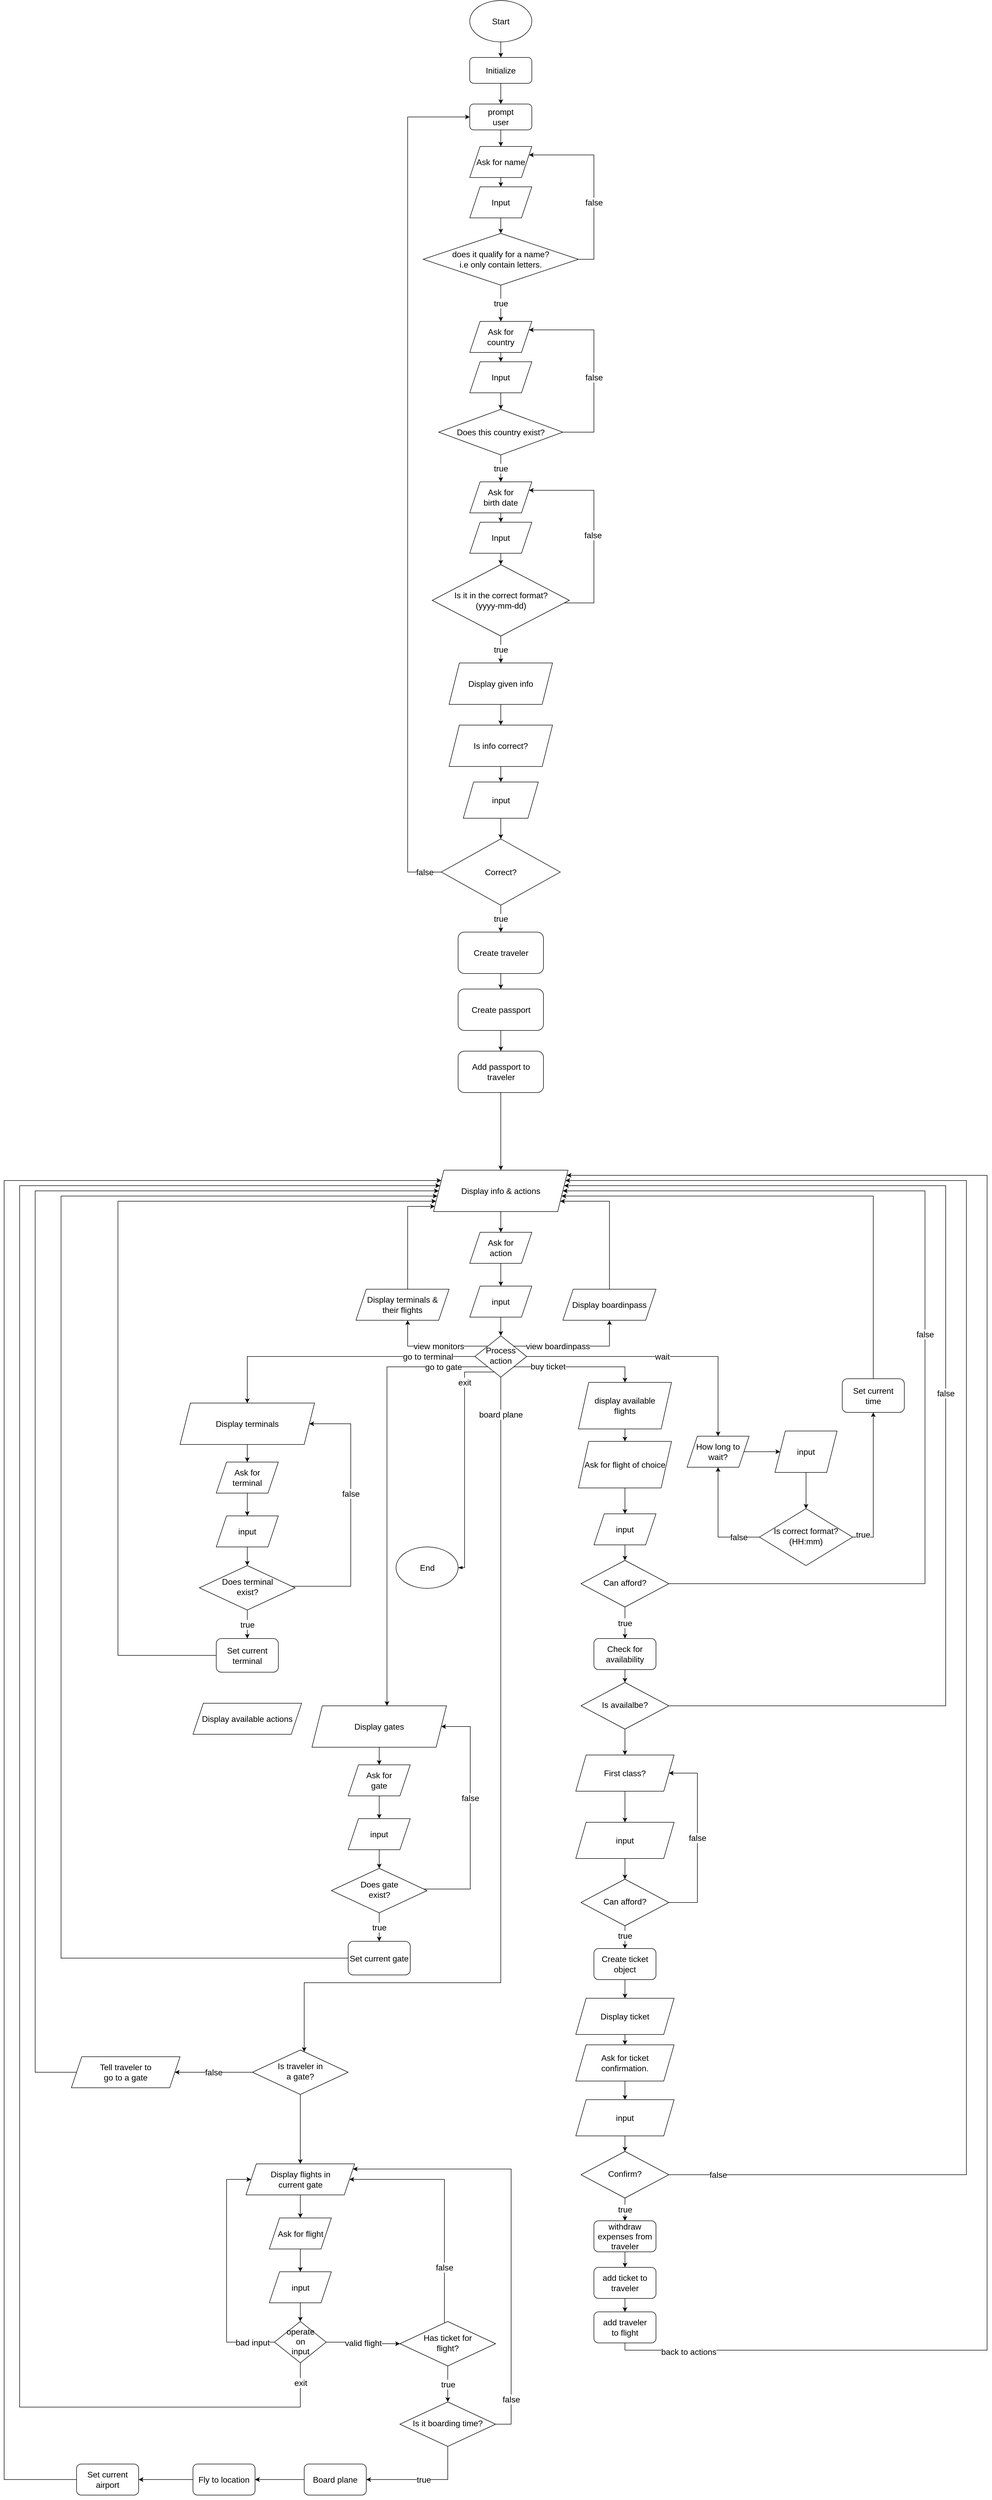 <mxfile version="15.7.4" type="github">
  <diagram id="C5RBs43oDa-KdzZeNtuy" name="Page-1">
    <mxGraphModel dx="3544" dy="3794" grid="1" gridSize="10" guides="1" tooltips="1" connect="1" arrows="1" fold="1" page="1" pageScale="1" pageWidth="827" pageHeight="1169" math="0" shadow="0">
      <root>
        <mxCell id="WIyWlLk6GJQsqaUBKTNV-0" />
        <mxCell id="WIyWlLk6GJQsqaUBKTNV-1" parent="WIyWlLk6GJQsqaUBKTNV-0" />
        <mxCell id="w9qzQ3jvZIOm9cnqxgEa-3" style="edgeStyle=orthogonalEdgeStyle;rounded=0;orthogonalLoop=1;jettySize=auto;html=1;fontSize=16;" parent="WIyWlLk6GJQsqaUBKTNV-1" source="WIyWlLk6GJQsqaUBKTNV-6" target="74fVWN5UfbGMYc25_52T-164" edge="1">
          <mxGeometry relative="1" as="geometry">
            <mxPoint x="-50" y="930" as="targetPoint" />
          </mxGeometry>
        </mxCell>
        <mxCell id="74fVWN5UfbGMYc25_52T-89" value="go to terminal" style="edgeLabel;html=1;align=center;verticalAlign=middle;resizable=0;points=[];fontSize=16;" parent="w9qzQ3jvZIOm9cnqxgEa-3" vertex="1" connectable="0">
          <mxGeometry x="-0.175" relative="1" as="geometry">
            <mxPoint x="127" as="offset" />
          </mxGeometry>
        </mxCell>
        <mxCell id="w9qzQ3jvZIOm9cnqxgEa-8" style="edgeStyle=orthogonalEdgeStyle;rounded=0;orthogonalLoop=1;jettySize=auto;html=1;exitX=1;exitY=1;exitDx=0;exitDy=0;fontSize=16;" parent="WIyWlLk6GJQsqaUBKTNV-1" source="WIyWlLk6GJQsqaUBKTNV-6" target="74fVWN5UfbGMYc25_52T-156" edge="1">
          <mxGeometry relative="1" as="geometry">
            <mxPoint x="620" y="980" as="targetPoint" />
          </mxGeometry>
        </mxCell>
        <mxCell id="74fVWN5UfbGMYc25_52T-116" value="&lt;div style=&quot;font-size: 16px;&quot;&gt;buy ticket&lt;/div&gt;" style="edgeLabel;html=1;align=center;verticalAlign=middle;resizable=0;points=[];fontSize=16;" parent="w9qzQ3jvZIOm9cnqxgEa-8" vertex="1" connectable="0">
          <mxGeometry x="-0.369" y="1" relative="1" as="geometry">
            <mxPoint x="-12" as="offset" />
          </mxGeometry>
        </mxCell>
        <mxCell id="74fVWN5UfbGMYc25_52T-178" value="view monitors" style="edgeStyle=orthogonalEdgeStyle;rounded=0;orthogonalLoop=1;jettySize=auto;html=1;fontSize=16;" parent="WIyWlLk6GJQsqaUBKTNV-1" source="WIyWlLk6GJQsqaUBKTNV-6" target="74fVWN5UfbGMYc25_52T-177" edge="1">
          <mxGeometry x="-0.073" relative="1" as="geometry">
            <Array as="points">
              <mxPoint x="200" y="910" />
            </Array>
            <mxPoint as="offset" />
          </mxGeometry>
        </mxCell>
        <mxCell id="p_1daK5cfYvLZlIFTqny-16" value="view boardinpass" style="edgeStyle=orthogonalEdgeStyle;rounded=0;orthogonalLoop=1;jettySize=auto;html=1;exitX=1;exitY=0;exitDx=0;exitDy=0;fontSize=16;" parent="WIyWlLk6GJQsqaUBKTNV-1" source="WIyWlLk6GJQsqaUBKTNV-6" target="p_1daK5cfYvLZlIFTqny-13" edge="1">
          <mxGeometry x="-0.277" relative="1" as="geometry">
            <mxPoint as="offset" />
          </mxGeometry>
        </mxCell>
        <mxCell id="p_1daK5cfYvLZlIFTqny-21" value="board plane" style="edgeStyle=orthogonalEdgeStyle;rounded=0;orthogonalLoop=1;jettySize=auto;html=1;fontSize=16;" parent="WIyWlLk6GJQsqaUBKTNV-1" source="WIyWlLk6GJQsqaUBKTNV-6" target="p_1daK5cfYvLZlIFTqny-23" edge="1">
          <mxGeometry x="-0.915" relative="1" as="geometry">
            <mxPoint x="4.547e-13" y="2220" as="targetPoint" />
            <Array as="points">
              <mxPoint x="380" y="2140" />
              <mxPoint y="2140" />
            </Array>
            <mxPoint as="offset" />
          </mxGeometry>
        </mxCell>
        <mxCell id="mKmZwNHc9_lIJII-hjff-2" value="wait" style="edgeStyle=orthogonalEdgeStyle;rounded=0;orthogonalLoop=1;jettySize=auto;html=1;fontSize=16;" edge="1" parent="WIyWlLk6GJQsqaUBKTNV-1" source="WIyWlLk6GJQsqaUBKTNV-6" target="mKmZwNHc9_lIJII-hjff-1">
          <mxGeometry relative="1" as="geometry" />
        </mxCell>
        <mxCell id="WIyWlLk6GJQsqaUBKTNV-6" value="&lt;div style=&quot;font-size: 16px;&quot;&gt;Process&lt;/div&gt;&lt;div style=&quot;font-size: 16px;&quot;&gt;action&lt;br style=&quot;font-size: 16px;&quot;&gt;&lt;/div&gt;" style="rhombus;whiteSpace=wrap;html=1;shadow=0;fontFamily=Helvetica;fontSize=16;align=center;strokeWidth=1;spacing=6;spacingTop=-4;" parent="WIyWlLk6GJQsqaUBKTNV-1" vertex="1">
          <mxGeometry x="330" y="890" width="100" height="80" as="geometry" />
        </mxCell>
        <mxCell id="w9qzQ3jvZIOm9cnqxgEa-14" value="exit" style="edgeStyle=orthogonalEdgeStyle;rounded=0;orthogonalLoop=1;jettySize=auto;html=1;endArrow=blockThin;endFill=1;fontSize=16;" parent="WIyWlLk6GJQsqaUBKTNV-1" source="WIyWlLk6GJQsqaUBKTNV-6" target="w9qzQ3jvZIOm9cnqxgEa-0" edge="1">
          <mxGeometry x="-0.654" relative="1" as="geometry">
            <mxPoint x="740" y="894" as="sourcePoint" />
            <mxPoint x="670" y="1324" as="targetPoint" />
            <mxPoint as="offset" />
            <Array as="points">
              <mxPoint x="310" y="960" />
              <mxPoint x="310" y="1338" />
            </Array>
          </mxGeometry>
        </mxCell>
        <mxCell id="w9qzQ3jvZIOm9cnqxgEa-0" value="End" style="ellipse;whiteSpace=wrap;html=1;fontSize=16;" parent="WIyWlLk6GJQsqaUBKTNV-1" vertex="1">
          <mxGeometry x="177.5" y="1298" width="120" height="80" as="geometry" />
        </mxCell>
        <mxCell id="74fVWN5UfbGMYc25_52T-83" style="edgeStyle=orthogonalEdgeStyle;rounded=0;orthogonalLoop=1;jettySize=auto;html=1;fontSize=16;" parent="WIyWlLk6GJQsqaUBKTNV-1" source="74fVWN5UfbGMYc25_52T-1" target="74fVWN5UfbGMYc25_52T-82" edge="1">
          <mxGeometry relative="1" as="geometry" />
        </mxCell>
        <mxCell id="74fVWN5UfbGMYc25_52T-1" value="&lt;font style=&quot;font-size: 16px&quot;&gt;Initialize&lt;/font&gt;" style="rounded=1;whiteSpace=wrap;html=1;fontSize=16;" parent="WIyWlLk6GJQsqaUBKTNV-1" vertex="1">
          <mxGeometry x="320" y="-1580" width="120" height="50" as="geometry" />
        </mxCell>
        <mxCell id="74fVWN5UfbGMYc25_52T-19" style="edgeStyle=orthogonalEdgeStyle;rounded=0;orthogonalLoop=1;jettySize=auto;html=1;exitX=0.5;exitY=1;exitDx=0;exitDy=0;entryX=0.5;entryY=0;entryDx=0;entryDy=0;fontSize=16;" parent="WIyWlLk6GJQsqaUBKTNV-1" source="74fVWN5UfbGMYc25_52T-4" target="74fVWN5UfbGMYc25_52T-7" edge="1">
          <mxGeometry relative="1" as="geometry" />
        </mxCell>
        <mxCell id="74fVWN5UfbGMYc25_52T-4" value="&lt;font style=&quot;font-size: 16px&quot;&gt;Ask for name&lt;/font&gt;" style="shape=parallelogram;perimeter=parallelogramPerimeter;whiteSpace=wrap;html=1;fixedSize=1;fontSize=16;" parent="WIyWlLk6GJQsqaUBKTNV-1" vertex="1">
          <mxGeometry x="320" y="-1408" width="120" height="60" as="geometry" />
        </mxCell>
        <mxCell id="74fVWN5UfbGMYc25_52T-10" style="edgeStyle=orthogonalEdgeStyle;rounded=0;orthogonalLoop=1;jettySize=auto;html=1;fontSize=16;" parent="WIyWlLk6GJQsqaUBKTNV-1" source="74fVWN5UfbGMYc25_52T-7" edge="1">
          <mxGeometry relative="1" as="geometry">
            <mxPoint x="380" y="-1240" as="targetPoint" />
          </mxGeometry>
        </mxCell>
        <mxCell id="74fVWN5UfbGMYc25_52T-7" value="Input" style="shape=parallelogram;perimeter=parallelogramPerimeter;whiteSpace=wrap;html=1;fixedSize=1;fontSize=16;" parent="WIyWlLk6GJQsqaUBKTNV-1" vertex="1">
          <mxGeometry x="320" y="-1330" width="120" height="60" as="geometry" />
        </mxCell>
        <mxCell id="74fVWN5UfbGMYc25_52T-22" style="edgeStyle=orthogonalEdgeStyle;rounded=0;orthogonalLoop=1;jettySize=auto;html=1;fontSize=16;entryX=1;entryY=0.25;entryDx=0;entryDy=0;exitX=1;exitY=0.5;exitDx=0;exitDy=0;" parent="WIyWlLk6GJQsqaUBKTNV-1" source="74fVWN5UfbGMYc25_52T-20" target="74fVWN5UfbGMYc25_52T-4" edge="1">
          <mxGeometry relative="1" as="geometry">
            <mxPoint x="680" y="-1400" as="targetPoint" />
            <Array as="points">
              <mxPoint x="560" y="-1190" />
              <mxPoint x="560" y="-1392" />
            </Array>
          </mxGeometry>
        </mxCell>
        <mxCell id="74fVWN5UfbGMYc25_52T-25" value="false" style="edgeLabel;html=1;align=center;verticalAlign=middle;resizable=0;points=[];fontSize=16;" parent="74fVWN5UfbGMYc25_52T-22" vertex="1" connectable="0">
          <mxGeometry x="-0.502" y="2" relative="1" as="geometry">
            <mxPoint x="2" y="-51" as="offset" />
          </mxGeometry>
        </mxCell>
        <mxCell id="74fVWN5UfbGMYc25_52T-24" value="true" style="edgeStyle=orthogonalEdgeStyle;rounded=0;orthogonalLoop=1;jettySize=auto;html=1;exitX=0.5;exitY=1;exitDx=0;exitDy=0;fontSize=16;entryX=0.5;entryY=0;entryDx=0;entryDy=0;" parent="WIyWlLk6GJQsqaUBKTNV-1" source="74fVWN5UfbGMYc25_52T-20" target="74fVWN5UfbGMYc25_52T-27" edge="1">
          <mxGeometry relative="1" as="geometry">
            <mxPoint x="380" y="-1000" as="targetPoint" />
            <Array as="points" />
          </mxGeometry>
        </mxCell>
        <mxCell id="74fVWN5UfbGMYc25_52T-20" value="&lt;div style=&quot;font-size: 16px;&quot;&gt;does it qualify for a name? &lt;br style=&quot;font-size: 16px;&quot;&gt;&lt;/div&gt;&lt;div style=&quot;font-size: 16px;&quot;&gt;i.e only contain letters.&lt;/div&gt;" style="rhombus;whiteSpace=wrap;html=1;fontSize=16;" parent="WIyWlLk6GJQsqaUBKTNV-1" vertex="1">
          <mxGeometry x="230" y="-1240" width="300" height="100" as="geometry" />
        </mxCell>
        <mxCell id="74fVWN5UfbGMYc25_52T-26" style="edgeStyle=orthogonalEdgeStyle;rounded=0;orthogonalLoop=1;jettySize=auto;html=1;exitX=0.5;exitY=1;exitDx=0;exitDy=0;entryX=0.5;entryY=0;entryDx=0;entryDy=0;fontSize=16;" parent="WIyWlLk6GJQsqaUBKTNV-1" source="74fVWN5UfbGMYc25_52T-27" target="74fVWN5UfbGMYc25_52T-29" edge="1">
          <mxGeometry relative="1" as="geometry" />
        </mxCell>
        <mxCell id="74fVWN5UfbGMYc25_52T-27" value="&lt;div style=&quot;font-size: 16px;&quot;&gt;&lt;font style=&quot;font-size: 16px&quot;&gt;Ask for&lt;/font&gt;&lt;/div&gt;&lt;div style=&quot;font-size: 16px;&quot;&gt;&lt;font style=&quot;font-size: 16px&quot;&gt;country&lt;br style=&quot;font-size: 16px;&quot;&gt;&lt;/font&gt;&lt;/div&gt;" style="shape=parallelogram;perimeter=parallelogramPerimeter;whiteSpace=wrap;html=1;fixedSize=1;fontSize=16;" parent="WIyWlLk6GJQsqaUBKTNV-1" vertex="1">
          <mxGeometry x="320" y="-1070" width="120" height="60" as="geometry" />
        </mxCell>
        <mxCell id="74fVWN5UfbGMYc25_52T-43" style="edgeStyle=orthogonalEdgeStyle;rounded=0;orthogonalLoop=1;jettySize=auto;html=1;entryX=0.5;entryY=0;entryDx=0;entryDy=0;fontSize=16;" parent="WIyWlLk6GJQsqaUBKTNV-1" source="74fVWN5UfbGMYc25_52T-29" target="74fVWN5UfbGMYc25_52T-33" edge="1">
          <mxGeometry relative="1" as="geometry" />
        </mxCell>
        <mxCell id="74fVWN5UfbGMYc25_52T-29" value="Input" style="shape=parallelogram;perimeter=parallelogramPerimeter;whiteSpace=wrap;html=1;fixedSize=1;fontSize=16;" parent="WIyWlLk6GJQsqaUBKTNV-1" vertex="1">
          <mxGeometry x="320" y="-992" width="120" height="60" as="geometry" />
        </mxCell>
        <mxCell id="74fVWN5UfbGMYc25_52T-30" style="edgeStyle=orthogonalEdgeStyle;rounded=0;orthogonalLoop=1;jettySize=auto;html=1;fontSize=16;entryX=1;entryY=0.25;entryDx=0;entryDy=0;" parent="WIyWlLk6GJQsqaUBKTNV-1" source="74fVWN5UfbGMYc25_52T-33" target="74fVWN5UfbGMYc25_52T-27" edge="1">
          <mxGeometry relative="1" as="geometry">
            <mxPoint x="680" y="-1062" as="targetPoint" />
            <Array as="points">
              <mxPoint x="560" y="-856" />
              <mxPoint x="560" y="-1054" />
            </Array>
          </mxGeometry>
        </mxCell>
        <mxCell id="74fVWN5UfbGMYc25_52T-31" value="false" style="edgeLabel;html=1;align=center;verticalAlign=middle;resizable=0;points=[];fontSize=16;" parent="74fVWN5UfbGMYc25_52T-30" vertex="1" connectable="0">
          <mxGeometry x="-0.502" y="2" relative="1" as="geometry">
            <mxPoint x="2" y="-71" as="offset" />
          </mxGeometry>
        </mxCell>
        <mxCell id="74fVWN5UfbGMYc25_52T-32" value="true" style="edgeStyle=orthogonalEdgeStyle;rounded=0;orthogonalLoop=1;jettySize=auto;html=1;exitX=0.5;exitY=1;exitDx=0;exitDy=0;fontSize=16;entryX=0.5;entryY=0;entryDx=0;entryDy=0;" parent="WIyWlLk6GJQsqaUBKTNV-1" source="74fVWN5UfbGMYc25_52T-33" target="74fVWN5UfbGMYc25_52T-35" edge="1">
          <mxGeometry relative="1" as="geometry">
            <mxPoint x="380" y="-590" as="targetPoint" />
            <Array as="points" />
          </mxGeometry>
        </mxCell>
        <mxCell id="74fVWN5UfbGMYc25_52T-33" value="Does this country exist?" style="rhombus;whiteSpace=wrap;html=1;fontSize=16;" parent="WIyWlLk6GJQsqaUBKTNV-1" vertex="1">
          <mxGeometry x="260" y="-900" width="240" height="88" as="geometry" />
        </mxCell>
        <mxCell id="74fVWN5UfbGMYc25_52T-34" style="edgeStyle=orthogonalEdgeStyle;rounded=0;orthogonalLoop=1;jettySize=auto;html=1;exitX=0.5;exitY=1;exitDx=0;exitDy=0;entryX=0.5;entryY=0;entryDx=0;entryDy=0;fontSize=16;" parent="WIyWlLk6GJQsqaUBKTNV-1" source="74fVWN5UfbGMYc25_52T-35" target="74fVWN5UfbGMYc25_52T-37" edge="1">
          <mxGeometry relative="1" as="geometry" />
        </mxCell>
        <mxCell id="74fVWN5UfbGMYc25_52T-35" value="&lt;div style=&quot;font-size: 16px;&quot;&gt;&lt;font style=&quot;font-size: 16px&quot;&gt;Ask for&lt;/font&gt;&lt;/div&gt;&lt;div style=&quot;font-size: 16px;&quot;&gt;&lt;font style=&quot;font-size: 16px&quot;&gt;birth date&lt;br style=&quot;font-size: 16px;&quot;&gt;&lt;/font&gt;&lt;/div&gt;" style="shape=parallelogram;perimeter=parallelogramPerimeter;whiteSpace=wrap;html=1;fixedSize=1;fontSize=16;" parent="WIyWlLk6GJQsqaUBKTNV-1" vertex="1">
          <mxGeometry x="320" y="-760" width="120" height="60" as="geometry" />
        </mxCell>
        <mxCell id="74fVWN5UfbGMYc25_52T-44" style="edgeStyle=orthogonalEdgeStyle;rounded=0;orthogonalLoop=1;jettySize=auto;html=1;entryX=0.5;entryY=0;entryDx=0;entryDy=0;fontSize=16;" parent="WIyWlLk6GJQsqaUBKTNV-1" source="74fVWN5UfbGMYc25_52T-37" target="74fVWN5UfbGMYc25_52T-41" edge="1">
          <mxGeometry relative="1" as="geometry" />
        </mxCell>
        <mxCell id="74fVWN5UfbGMYc25_52T-37" value="Input" style="shape=parallelogram;perimeter=parallelogramPerimeter;whiteSpace=wrap;html=1;fixedSize=1;fontSize=16;" parent="WIyWlLk6GJQsqaUBKTNV-1" vertex="1">
          <mxGeometry x="320" y="-682" width="120" height="60" as="geometry" />
        </mxCell>
        <mxCell id="74fVWN5UfbGMYc25_52T-38" style="edgeStyle=orthogonalEdgeStyle;rounded=0;orthogonalLoop=1;jettySize=auto;html=1;fontSize=16;entryX=1;entryY=0.25;entryDx=0;entryDy=0;" parent="WIyWlLk6GJQsqaUBKTNV-1" source="74fVWN5UfbGMYc25_52T-41" target="74fVWN5UfbGMYc25_52T-35" edge="1">
          <mxGeometry relative="1" as="geometry">
            <mxPoint x="680" y="-752" as="targetPoint" />
            <Array as="points">
              <mxPoint x="560" y="-526" />
              <mxPoint x="560" y="-744" />
            </Array>
          </mxGeometry>
        </mxCell>
        <mxCell id="74fVWN5UfbGMYc25_52T-39" value="false" style="edgeLabel;html=1;align=center;verticalAlign=middle;resizable=0;points=[];fontSize=16;" parent="74fVWN5UfbGMYc25_52T-38" vertex="1" connectable="0">
          <mxGeometry x="-0.502" y="2" relative="1" as="geometry">
            <mxPoint y="-89" as="offset" />
          </mxGeometry>
        </mxCell>
        <mxCell id="74fVWN5UfbGMYc25_52T-47" value="true" style="edgeStyle=orthogonalEdgeStyle;rounded=0;orthogonalLoop=1;jettySize=auto;html=1;exitX=0.5;exitY=1;exitDx=0;exitDy=0;entryX=0.5;entryY=0;entryDx=0;entryDy=0;fontSize=16;" parent="WIyWlLk6GJQsqaUBKTNV-1" source="74fVWN5UfbGMYc25_52T-41" target="74fVWN5UfbGMYc25_52T-70" edge="1">
          <mxGeometry relative="1" as="geometry">
            <mxPoint x="380" y="-400" as="targetPoint" />
          </mxGeometry>
        </mxCell>
        <mxCell id="74fVWN5UfbGMYc25_52T-41" value="&lt;div style=&quot;font-size: 16px;&quot;&gt;Is it in the correct format? &lt;br style=&quot;font-size: 16px;&quot;&gt;&lt;/div&gt;&lt;div style=&quot;font-size: 16px;&quot;&gt;(yyyy-mm-dd)&lt;/div&gt;" style="rhombus;whiteSpace=wrap;html=1;fontSize=16;" parent="WIyWlLk6GJQsqaUBKTNV-1" vertex="1">
          <mxGeometry x="247.5" y="-600" width="265" height="138" as="geometry" />
        </mxCell>
        <mxCell id="74fVWN5UfbGMYc25_52T-147" style="edgeStyle=orthogonalEdgeStyle;rounded=0;orthogonalLoop=1;jettySize=auto;html=1;fontSize=16;" parent="WIyWlLk6GJQsqaUBKTNV-1" source="74fVWN5UfbGMYc25_52T-46" target="74fVWN5UfbGMYc25_52T-145" edge="1">
          <mxGeometry relative="1" as="geometry" />
        </mxCell>
        <mxCell id="74fVWN5UfbGMYc25_52T-46" value="Create traveler" style="rounded=1;whiteSpace=wrap;html=1;fontSize=16;glass=0;strokeWidth=1;shadow=0;" parent="WIyWlLk6GJQsqaUBKTNV-1" vertex="1">
          <mxGeometry x="297.5" y="110" width="165" height="80" as="geometry" />
        </mxCell>
        <mxCell id="74fVWN5UfbGMYc25_52T-151" style="edgeStyle=orthogonalEdgeStyle;rounded=0;orthogonalLoop=1;jettySize=auto;html=1;fontSize=16;" parent="WIyWlLk6GJQsqaUBKTNV-1" source="74fVWN5UfbGMYc25_52T-49" target="74fVWN5UfbGMYc25_52T-51" edge="1">
          <mxGeometry relative="1" as="geometry" />
        </mxCell>
        <mxCell id="74fVWN5UfbGMYc25_52T-49" value="&lt;div style=&quot;font-size: 16px;&quot;&gt;&lt;font style=&quot;font-size: 16px&quot;&gt;Ask for&lt;/font&gt;&lt;/div&gt;&lt;div style=&quot;font-size: 16px;&quot;&gt;&lt;font style=&quot;font-size: 16px&quot;&gt; action&lt;/font&gt;&lt;/div&gt;" style="shape=parallelogram;perimeter=parallelogramPerimeter;whiteSpace=wrap;html=1;fixedSize=1;fontSize=16;" parent="WIyWlLk6GJQsqaUBKTNV-1" vertex="1">
          <mxGeometry x="320" y="690" width="120" height="60" as="geometry" />
        </mxCell>
        <mxCell id="74fVWN5UfbGMYc25_52T-53" style="edgeStyle=orthogonalEdgeStyle;rounded=0;orthogonalLoop=1;jettySize=auto;html=1;fontSize=16;" parent="WIyWlLk6GJQsqaUBKTNV-1" source="74fVWN5UfbGMYc25_52T-51" target="WIyWlLk6GJQsqaUBKTNV-6" edge="1">
          <mxGeometry relative="1" as="geometry" />
        </mxCell>
        <mxCell id="74fVWN5UfbGMYc25_52T-51" value="input" style="shape=parallelogram;perimeter=parallelogramPerimeter;whiteSpace=wrap;html=1;fixedSize=1;fontSize=16;" parent="WIyWlLk6GJQsqaUBKTNV-1" vertex="1">
          <mxGeometry x="320" y="794" width="120" height="60" as="geometry" />
        </mxCell>
        <mxCell id="74fVWN5UfbGMYc25_52T-56" style="edgeStyle=orthogonalEdgeStyle;rounded=0;orthogonalLoop=1;jettySize=auto;html=1;entryX=0.5;entryY=0;entryDx=0;entryDy=0;fontSize=16;" parent="WIyWlLk6GJQsqaUBKTNV-1" source="74fVWN5UfbGMYc25_52T-55" target="74fVWN5UfbGMYc25_52T-1" edge="1">
          <mxGeometry relative="1" as="geometry" />
        </mxCell>
        <mxCell id="74fVWN5UfbGMYc25_52T-55" value="Start" style="ellipse;whiteSpace=wrap;html=1;fontSize=16;" parent="WIyWlLk6GJQsqaUBKTNV-1" vertex="1">
          <mxGeometry x="320" y="-1690" width="120" height="80" as="geometry" />
        </mxCell>
        <mxCell id="74fVWN5UfbGMYc25_52T-88" style="edgeStyle=orthogonalEdgeStyle;rounded=0;orthogonalLoop=1;jettySize=auto;html=1;fontSize=16;" parent="WIyWlLk6GJQsqaUBKTNV-1" source="74fVWN5UfbGMYc25_52T-58" target="74fVWN5UfbGMYc25_52T-61" edge="1">
          <mxGeometry relative="1" as="geometry" />
        </mxCell>
        <mxCell id="74fVWN5UfbGMYc25_52T-58" value="Ask for flight of choice" style="shape=parallelogram;perimeter=parallelogramPerimeter;whiteSpace=wrap;html=1;fixedSize=1;fontSize=16;" parent="WIyWlLk6GJQsqaUBKTNV-1" vertex="1">
          <mxGeometry x="530" y="1094" width="180" height="90" as="geometry" />
        </mxCell>
        <mxCell id="74fVWN5UfbGMYc25_52T-65" style="edgeStyle=orthogonalEdgeStyle;rounded=0;orthogonalLoop=1;jettySize=auto;html=1;entryX=0.5;entryY=0;entryDx=0;entryDy=0;fontSize=16;" parent="WIyWlLk6GJQsqaUBKTNV-1" source="74fVWN5UfbGMYc25_52T-61" target="74fVWN5UfbGMYc25_52T-63" edge="1">
          <mxGeometry relative="1" as="geometry" />
        </mxCell>
        <mxCell id="74fVWN5UfbGMYc25_52T-61" value="input" style="shape=parallelogram;perimeter=parallelogramPerimeter;whiteSpace=wrap;html=1;fixedSize=1;fontSize=16;" parent="WIyWlLk6GJQsqaUBKTNV-1" vertex="1">
          <mxGeometry x="560" y="1234" width="120" height="60" as="geometry" />
        </mxCell>
        <mxCell id="74fVWN5UfbGMYc25_52T-66" value="false" style="edgeStyle=orthogonalEdgeStyle;rounded=0;orthogonalLoop=1;jettySize=auto;html=1;fontSize=16;" parent="WIyWlLk6GJQsqaUBKTNV-1" source="74fVWN5UfbGMYc25_52T-63" target="74fVWN5UfbGMYc25_52T-152" edge="1">
          <mxGeometry relative="1" as="geometry">
            <Array as="points">
              <mxPoint x="1200" y="1369" />
              <mxPoint x="1200" y="610" />
            </Array>
          </mxGeometry>
        </mxCell>
        <mxCell id="74fVWN5UfbGMYc25_52T-69" value="true" style="edgeStyle=orthogonalEdgeStyle;rounded=0;orthogonalLoop=1;jettySize=auto;html=1;fontSize=16;" parent="WIyWlLk6GJQsqaUBKTNV-1" source="74fVWN5UfbGMYc25_52T-63" target="p_1daK5cfYvLZlIFTqny-0" edge="1">
          <mxGeometry relative="1" as="geometry">
            <mxPoint x="620" y="1550" as="targetPoint" />
          </mxGeometry>
        </mxCell>
        <mxCell id="74fVWN5UfbGMYc25_52T-63" value="&lt;div style=&quot;font-size: 16px;&quot;&gt;Can afford?&lt;br style=&quot;font-size: 16px;&quot;&gt;&lt;/div&gt;" style="rhombus;whiteSpace=wrap;html=1;shadow=0;fontFamily=Helvetica;fontSize=16;align=center;strokeWidth=1;spacing=6;spacingTop=-4;" parent="WIyWlLk6GJQsqaUBKTNV-1" vertex="1">
          <mxGeometry x="535" y="1324" width="170" height="90" as="geometry" />
        </mxCell>
        <mxCell id="74fVWN5UfbGMYc25_52T-129" style="edgeStyle=orthogonalEdgeStyle;rounded=0;orthogonalLoop=1;jettySize=auto;html=1;fontSize=16;" parent="WIyWlLk6GJQsqaUBKTNV-1" source="74fVWN5UfbGMYc25_52T-68" target="74fVWN5UfbGMYc25_52T-126" edge="1">
          <mxGeometry relative="1" as="geometry" />
        </mxCell>
        <mxCell id="74fVWN5UfbGMYc25_52T-68" value="First class?" style="shape=parallelogram;perimeter=parallelogramPerimeter;whiteSpace=wrap;html=1;fixedSize=1;fontSize=16;" parent="WIyWlLk6GJQsqaUBKTNV-1" vertex="1">
          <mxGeometry x="525" y="1700" width="190" height="70" as="geometry" />
        </mxCell>
        <mxCell id="74fVWN5UfbGMYc25_52T-76" style="edgeStyle=orthogonalEdgeStyle;rounded=0;orthogonalLoop=1;jettySize=auto;html=1;fontSize=16;" parent="WIyWlLk6GJQsqaUBKTNV-1" source="74fVWN5UfbGMYc25_52T-70" target="74fVWN5UfbGMYc25_52T-209" edge="1">
          <mxGeometry relative="1" as="geometry">
            <mxPoint x="380" y="-230" as="targetPoint" />
          </mxGeometry>
        </mxCell>
        <mxCell id="74fVWN5UfbGMYc25_52T-70" value="Display given info" style="shape=parallelogram;perimeter=parallelogramPerimeter;whiteSpace=wrap;html=1;fixedSize=1;fontSize=16;" parent="WIyWlLk6GJQsqaUBKTNV-1" vertex="1">
          <mxGeometry x="280" y="-410" width="200" height="80" as="geometry" />
        </mxCell>
        <mxCell id="74fVWN5UfbGMYc25_52T-78" value="true" style="edgeStyle=orthogonalEdgeStyle;rounded=0;orthogonalLoop=1;jettySize=auto;html=1;fontSize=16;" parent="WIyWlLk6GJQsqaUBKTNV-1" source="74fVWN5UfbGMYc25_52T-71" target="74fVWN5UfbGMYc25_52T-46" edge="1">
          <mxGeometry relative="1" as="geometry" />
        </mxCell>
        <mxCell id="74fVWN5UfbGMYc25_52T-79" value="false" style="edgeStyle=orthogonalEdgeStyle;rounded=0;orthogonalLoop=1;jettySize=auto;html=1;fontSize=16;" parent="WIyWlLk6GJQsqaUBKTNV-1" source="74fVWN5UfbGMYc25_52T-71" target="74fVWN5UfbGMYc25_52T-82" edge="1">
          <mxGeometry x="-0.961" relative="1" as="geometry">
            <mxPoint x="265" y="-106" as="sourcePoint" />
            <mxPoint x="130" y="-1390" as="targetPoint" />
            <Array as="points">
              <mxPoint x="200" y="-6" />
              <mxPoint x="200" y="-1465" />
            </Array>
            <mxPoint as="offset" />
          </mxGeometry>
        </mxCell>
        <mxCell id="74fVWN5UfbGMYc25_52T-71" value="Correct?" style="rhombus;whiteSpace=wrap;html=1;fontSize=16;" parent="WIyWlLk6GJQsqaUBKTNV-1" vertex="1">
          <mxGeometry x="265" y="-70" width="230" height="128" as="geometry" />
        </mxCell>
        <mxCell id="74fVWN5UfbGMYc25_52T-211" style="edgeStyle=orthogonalEdgeStyle;rounded=0;orthogonalLoop=1;jettySize=auto;html=1;fontSize=16;" parent="WIyWlLk6GJQsqaUBKTNV-1" source="74fVWN5UfbGMYc25_52T-72" target="74fVWN5UfbGMYc25_52T-71" edge="1">
          <mxGeometry relative="1" as="geometry" />
        </mxCell>
        <mxCell id="74fVWN5UfbGMYc25_52T-72" value="&lt;div style=&quot;font-size: 16px;&quot;&gt;input&lt;/div&gt;" style="shape=parallelogram;perimeter=parallelogramPerimeter;whiteSpace=wrap;html=1;fixedSize=1;fontSize=16;" parent="WIyWlLk6GJQsqaUBKTNV-1" vertex="1">
          <mxGeometry x="307.5" y="-180" width="145" height="70" as="geometry" />
        </mxCell>
        <mxCell id="74fVWN5UfbGMYc25_52T-84" style="edgeStyle=orthogonalEdgeStyle;rounded=0;orthogonalLoop=1;jettySize=auto;html=1;fontSize=16;" parent="WIyWlLk6GJQsqaUBKTNV-1" source="74fVWN5UfbGMYc25_52T-82" target="74fVWN5UfbGMYc25_52T-4" edge="1">
          <mxGeometry relative="1" as="geometry" />
        </mxCell>
        <mxCell id="74fVWN5UfbGMYc25_52T-82" value="&lt;div style=&quot;font-size: 16px;&quot;&gt;prompt&lt;/div&gt;&lt;div style=&quot;font-size: 16px;&quot;&gt;user&lt;br style=&quot;font-size: 16px;&quot;&gt;&lt;/div&gt;" style="rounded=1;whiteSpace=wrap;html=1;fontSize=16;" parent="WIyWlLk6GJQsqaUBKTNV-1" vertex="1">
          <mxGeometry x="320" y="-1490" width="120" height="50" as="geometry" />
        </mxCell>
        <mxCell id="74fVWN5UfbGMYc25_52T-96" value="true" style="edgeStyle=orthogonalEdgeStyle;rounded=0;orthogonalLoop=1;jettySize=auto;html=1;fontSize=16;" parent="WIyWlLk6GJQsqaUBKTNV-1" source="74fVWN5UfbGMYc25_52T-90" target="p_1daK5cfYvLZlIFTqny-10" edge="1">
          <mxGeometry x="-0.143" relative="1" as="geometry">
            <mxPoint x="620" y="2122" as="targetPoint" />
            <mxPoint as="offset" />
          </mxGeometry>
        </mxCell>
        <mxCell id="74fVWN5UfbGMYc25_52T-130" value="false" style="edgeStyle=orthogonalEdgeStyle;rounded=0;orthogonalLoop=1;jettySize=auto;html=1;fontSize=16;" parent="WIyWlLk6GJQsqaUBKTNV-1" source="74fVWN5UfbGMYc25_52T-90" target="74fVWN5UfbGMYc25_52T-68" edge="1">
          <mxGeometry relative="1" as="geometry">
            <Array as="points">
              <mxPoint x="760" y="1985" />
              <mxPoint x="760" y="1735" />
            </Array>
          </mxGeometry>
        </mxCell>
        <mxCell id="74fVWN5UfbGMYc25_52T-90" value="Can afford?" style="rhombus;whiteSpace=wrap;html=1;shadow=0;fontFamily=Helvetica;fontSize=16;align=center;strokeWidth=1;spacing=6;spacingTop=-4;" parent="WIyWlLk6GJQsqaUBKTNV-1" vertex="1">
          <mxGeometry x="535" y="1940" width="170" height="90" as="geometry" />
        </mxCell>
        <mxCell id="74fVWN5UfbGMYc25_52T-115" value="true" style="edgeStyle=orthogonalEdgeStyle;rounded=0;orthogonalLoop=1;jettySize=auto;html=1;fontSize=16;" parent="WIyWlLk6GJQsqaUBKTNV-1" source="74fVWN5UfbGMYc25_52T-108" target="74fVWN5UfbGMYc25_52T-142" edge="1">
          <mxGeometry relative="1" as="geometry">
            <mxPoint x="620" y="2590" as="targetPoint" />
          </mxGeometry>
        </mxCell>
        <mxCell id="74fVWN5UfbGMYc25_52T-131" style="edgeStyle=orthogonalEdgeStyle;rounded=0;orthogonalLoop=1;jettySize=auto;html=1;fontSize=16;" parent="WIyWlLk6GJQsqaUBKTNV-1" source="74fVWN5UfbGMYc25_52T-108" target="74fVWN5UfbGMYc25_52T-152" edge="1">
          <mxGeometry relative="1" as="geometry">
            <Array as="points">
              <mxPoint x="1280" y="2511" />
              <mxPoint x="1280" y="590" />
            </Array>
          </mxGeometry>
        </mxCell>
        <mxCell id="74fVWN5UfbGMYc25_52T-132" value="false" style="edgeLabel;html=1;align=center;verticalAlign=middle;resizable=0;points=[];fontSize=16;" parent="74fVWN5UfbGMYc25_52T-131" vertex="1" connectable="0">
          <mxGeometry x="-0.972" y="-2" relative="1" as="geometry">
            <mxPoint x="49" y="-2" as="offset" />
          </mxGeometry>
        </mxCell>
        <mxCell id="74fVWN5UfbGMYc25_52T-108" value="Confirm?" style="rhombus;whiteSpace=wrap;html=1;shadow=0;fontFamily=Helvetica;fontSize=16;align=center;strokeWidth=1;spacing=6;spacingTop=-4;" parent="WIyWlLk6GJQsqaUBKTNV-1" vertex="1">
          <mxGeometry x="535" y="2466" width="170" height="90" as="geometry" />
        </mxCell>
        <mxCell id="74fVWN5UfbGMYc25_52T-112" style="edgeStyle=orthogonalEdgeStyle;rounded=0;orthogonalLoop=1;jettySize=auto;html=1;fontSize=16;" parent="WIyWlLk6GJQsqaUBKTNV-1" source="74fVWN5UfbGMYc25_52T-110" target="74fVWN5UfbGMYc25_52T-118" edge="1">
          <mxGeometry relative="1" as="geometry" />
        </mxCell>
        <mxCell id="74fVWN5UfbGMYc25_52T-110" value="&lt;div style=&quot;font-size: 16px;&quot;&gt;Ask for ticket&lt;br style=&quot;font-size: 16px;&quot;&gt;&lt;/div&gt;&lt;div style=&quot;font-size: 16px;&quot;&gt;confirmation.&lt;br style=&quot;font-size: 16px;&quot;&gt;&lt;/div&gt;" style="shape=parallelogram;perimeter=parallelogramPerimeter;whiteSpace=wrap;html=1;fixedSize=1;fontSize=16;" parent="WIyWlLk6GJQsqaUBKTNV-1" vertex="1">
          <mxGeometry x="525" y="2260" width="190" height="70" as="geometry" />
        </mxCell>
        <mxCell id="74fVWN5UfbGMYc25_52T-133" style="edgeStyle=orthogonalEdgeStyle;rounded=0;orthogonalLoop=1;jettySize=auto;html=1;fontSize=16;" parent="WIyWlLk6GJQsqaUBKTNV-1" target="74fVWN5UfbGMYc25_52T-152" edge="1">
          <mxGeometry relative="1" as="geometry">
            <mxPoint x="360" y="989" as="targetPoint" />
            <Array as="points">
              <mxPoint x="620" y="2850" />
              <mxPoint x="1320" y="2850" />
              <mxPoint x="1320" y="580" />
            </Array>
            <mxPoint x="620" y="2800" as="sourcePoint" />
          </mxGeometry>
        </mxCell>
        <mxCell id="74fVWN5UfbGMYc25_52T-134" value="back to actions" style="edgeLabel;html=1;align=center;verticalAlign=middle;resizable=0;points=[];fontSize=16;" parent="74fVWN5UfbGMYc25_52T-133" vertex="1" connectable="0">
          <mxGeometry x="-0.91" y="-3" relative="1" as="geometry">
            <mxPoint as="offset" />
          </mxGeometry>
        </mxCell>
        <mxCell id="p_1daK5cfYvLZlIFTqny-19" style="edgeStyle=orthogonalEdgeStyle;rounded=0;orthogonalLoop=1;jettySize=auto;html=1;fontSize=16;" parent="WIyWlLk6GJQsqaUBKTNV-1" source="74fVWN5UfbGMYc25_52T-114" target="p_1daK5cfYvLZlIFTqny-18" edge="1">
          <mxGeometry relative="1" as="geometry" />
        </mxCell>
        <mxCell id="74fVWN5UfbGMYc25_52T-114" value="add ticket to traveler" style="rounded=1;whiteSpace=wrap;html=1;fontSize=16;" parent="WIyWlLk6GJQsqaUBKTNV-1" vertex="1">
          <mxGeometry x="560" y="2690" width="120" height="60" as="geometry" />
        </mxCell>
        <mxCell id="74fVWN5UfbGMYc25_52T-119" style="edgeStyle=orthogonalEdgeStyle;rounded=0;orthogonalLoop=1;jettySize=auto;html=1;fontSize=16;" parent="WIyWlLk6GJQsqaUBKTNV-1" source="74fVWN5UfbGMYc25_52T-118" target="74fVWN5UfbGMYc25_52T-108" edge="1">
          <mxGeometry relative="1" as="geometry" />
        </mxCell>
        <mxCell id="74fVWN5UfbGMYc25_52T-118" value="input" style="shape=parallelogram;perimeter=parallelogramPerimeter;whiteSpace=wrap;html=1;fixedSize=1;fontSize=16;" parent="WIyWlLk6GJQsqaUBKTNV-1" vertex="1">
          <mxGeometry x="525" y="2366" width="190" height="70" as="geometry" />
        </mxCell>
        <mxCell id="74fVWN5UfbGMYc25_52T-127" style="edgeStyle=orthogonalEdgeStyle;rounded=0;orthogonalLoop=1;jettySize=auto;html=1;fontSize=16;" parent="WIyWlLk6GJQsqaUBKTNV-1" source="74fVWN5UfbGMYc25_52T-126" target="74fVWN5UfbGMYc25_52T-90" edge="1">
          <mxGeometry relative="1" as="geometry" />
        </mxCell>
        <mxCell id="74fVWN5UfbGMYc25_52T-126" value="&lt;div style=&quot;font-size: 16px;&quot;&gt;input&lt;/div&gt;" style="shape=parallelogram;perimeter=parallelogramPerimeter;whiteSpace=wrap;html=1;fixedSize=1;fontSize=16;" parent="WIyWlLk6GJQsqaUBKTNV-1" vertex="1">
          <mxGeometry x="525" y="1830" width="190" height="70" as="geometry" />
        </mxCell>
        <mxCell id="74fVWN5UfbGMYc25_52T-144" style="edgeStyle=orthogonalEdgeStyle;rounded=0;orthogonalLoop=1;jettySize=auto;html=1;fontSize=16;" parent="WIyWlLk6GJQsqaUBKTNV-1" source="74fVWN5UfbGMYc25_52T-142" target="74fVWN5UfbGMYc25_52T-114" edge="1">
          <mxGeometry relative="1" as="geometry">
            <mxPoint x="620" y="2680" as="targetPoint" />
          </mxGeometry>
        </mxCell>
        <mxCell id="74fVWN5UfbGMYc25_52T-142" value="&lt;div style=&quot;font-size: 16px;&quot;&gt;withdraw&lt;br style=&quot;font-size: 16px;&quot;&gt;&lt;/div&gt;&lt;div style=&quot;font-size: 16px;&quot;&gt;expenses from&lt;/div&gt;&lt;div style=&quot;font-size: 16px;&quot;&gt;traveler&lt;br style=&quot;font-size: 16px;&quot;&gt;&lt;/div&gt;" style="rounded=1;whiteSpace=wrap;html=1;fontSize=16;" parent="WIyWlLk6GJQsqaUBKTNV-1" vertex="1">
          <mxGeometry x="560" y="2600" width="120" height="60" as="geometry" />
        </mxCell>
        <mxCell id="74fVWN5UfbGMYc25_52T-148" style="edgeStyle=orthogonalEdgeStyle;rounded=0;orthogonalLoop=1;jettySize=auto;html=1;fontSize=16;" parent="WIyWlLk6GJQsqaUBKTNV-1" source="74fVWN5UfbGMYc25_52T-145" target="74fVWN5UfbGMYc25_52T-146" edge="1">
          <mxGeometry relative="1" as="geometry" />
        </mxCell>
        <mxCell id="74fVWN5UfbGMYc25_52T-145" value="Create passport" style="rounded=1;whiteSpace=wrap;html=1;fontSize=16;glass=0;strokeWidth=1;shadow=0;" parent="WIyWlLk6GJQsqaUBKTNV-1" vertex="1">
          <mxGeometry x="297.5" y="220" width="165" height="80" as="geometry" />
        </mxCell>
        <mxCell id="74fVWN5UfbGMYc25_52T-149" style="edgeStyle=orthogonalEdgeStyle;rounded=0;orthogonalLoop=1;jettySize=auto;html=1;fontSize=16;" parent="WIyWlLk6GJQsqaUBKTNV-1" source="74fVWN5UfbGMYc25_52T-146" target="74fVWN5UfbGMYc25_52T-152" edge="1">
          <mxGeometry relative="1" as="geometry">
            <mxPoint x="380" y="460" as="targetPoint" />
          </mxGeometry>
        </mxCell>
        <mxCell id="74fVWN5UfbGMYc25_52T-146" value="Add passport to traveler" style="rounded=1;whiteSpace=wrap;html=1;fontSize=16;glass=0;strokeWidth=1;shadow=0;" parent="WIyWlLk6GJQsqaUBKTNV-1" vertex="1">
          <mxGeometry x="297.5" y="340" width="165" height="80" as="geometry" />
        </mxCell>
        <mxCell id="74fVWN5UfbGMYc25_52T-155" style="edgeStyle=orthogonalEdgeStyle;rounded=0;orthogonalLoop=1;jettySize=auto;html=1;fontSize=16;" parent="WIyWlLk6GJQsqaUBKTNV-1" source="74fVWN5UfbGMYc25_52T-152" target="74fVWN5UfbGMYc25_52T-49" edge="1">
          <mxGeometry relative="1" as="geometry" />
        </mxCell>
        <mxCell id="74fVWN5UfbGMYc25_52T-152" value="Display info &amp;amp; actions" style="shape=parallelogram;perimeter=parallelogramPerimeter;whiteSpace=wrap;html=1;fixedSize=1;fontSize=16;" parent="WIyWlLk6GJQsqaUBKTNV-1" vertex="1">
          <mxGeometry x="250" y="570" width="260" height="80" as="geometry" />
        </mxCell>
        <mxCell id="74fVWN5UfbGMYc25_52T-157" style="edgeStyle=orthogonalEdgeStyle;rounded=0;orthogonalLoop=1;jettySize=auto;html=1;fontSize=16;" parent="WIyWlLk6GJQsqaUBKTNV-1" source="74fVWN5UfbGMYc25_52T-156" target="74fVWN5UfbGMYc25_52T-58" edge="1">
          <mxGeometry relative="1" as="geometry" />
        </mxCell>
        <mxCell id="74fVWN5UfbGMYc25_52T-156" value="&lt;div style=&quot;font-size: 16px;&quot;&gt;display available&lt;/div&gt;&lt;div style=&quot;font-size: 16px;&quot;&gt;flights&lt;br style=&quot;font-size: 16px;&quot;&gt;&lt;/div&gt;" style="shape=parallelogram;perimeter=parallelogramPerimeter;whiteSpace=wrap;html=1;fixedSize=1;fontSize=16;" parent="WIyWlLk6GJQsqaUBKTNV-1" vertex="1">
          <mxGeometry x="530" y="980" width="180" height="90" as="geometry" />
        </mxCell>
        <mxCell id="74fVWN5UfbGMYc25_52T-159" style="edgeStyle=orthogonalEdgeStyle;rounded=0;orthogonalLoop=1;jettySize=auto;html=1;fontSize=16;" parent="WIyWlLk6GJQsqaUBKTNV-1" source="74fVWN5UfbGMYc25_52T-158" target="74fVWN5UfbGMYc25_52T-110" edge="1">
          <mxGeometry relative="1" as="geometry" />
        </mxCell>
        <mxCell id="74fVWN5UfbGMYc25_52T-158" value="Display ticket" style="shape=parallelogram;perimeter=parallelogramPerimeter;whiteSpace=wrap;html=1;fixedSize=1;fontSize=16;" parent="WIyWlLk6GJQsqaUBKTNV-1" vertex="1">
          <mxGeometry x="525" y="2170" width="190" height="70" as="geometry" />
        </mxCell>
        <mxCell id="74fVWN5UfbGMYc25_52T-171" style="edgeStyle=orthogonalEdgeStyle;rounded=0;orthogonalLoop=1;jettySize=auto;html=1;fontSize=16;" parent="WIyWlLk6GJQsqaUBKTNV-1" source="74fVWN5UfbGMYc25_52T-164" target="74fVWN5UfbGMYc25_52T-168" edge="1">
          <mxGeometry relative="1" as="geometry" />
        </mxCell>
        <mxCell id="74fVWN5UfbGMYc25_52T-164" value="Display terminals" style="shape=parallelogram;perimeter=parallelogramPerimeter;whiteSpace=wrap;html=1;fixedSize=1;fontSize=16;" parent="WIyWlLk6GJQsqaUBKTNV-1" vertex="1">
          <mxGeometry x="-240" y="1020" width="260" height="80" as="geometry" />
        </mxCell>
        <mxCell id="74fVWN5UfbGMYc25_52T-174" value="false" style="edgeStyle=orthogonalEdgeStyle;rounded=0;orthogonalLoop=1;jettySize=auto;html=1;fontSize=16;" parent="WIyWlLk6GJQsqaUBKTNV-1" source="74fVWN5UfbGMYc25_52T-166" target="74fVWN5UfbGMYc25_52T-164" edge="1">
          <mxGeometry x="0.154" relative="1" as="geometry">
            <Array as="points">
              <mxPoint x="90" y="1374" />
              <mxPoint x="90" y="1060" />
            </Array>
            <mxPoint as="offset" />
          </mxGeometry>
        </mxCell>
        <mxCell id="74fVWN5UfbGMYc25_52T-176" value="true" style="edgeStyle=orthogonalEdgeStyle;rounded=0;orthogonalLoop=1;jettySize=auto;html=1;fontSize=16;" parent="WIyWlLk6GJQsqaUBKTNV-1" source="74fVWN5UfbGMYc25_52T-166" target="74fVWN5UfbGMYc25_52T-175" edge="1">
          <mxGeometry relative="1" as="geometry" />
        </mxCell>
        <mxCell id="74fVWN5UfbGMYc25_52T-166" value="&lt;div style=&quot;font-size: 16px;&quot;&gt;Does terminal&lt;/div&gt;&lt;div style=&quot;font-size: 16px;&quot;&gt;exist?&lt;br style=&quot;font-size: 16px;&quot;&gt;&lt;/div&gt;" style="rhombus;whiteSpace=wrap;html=1;shadow=0;fontFamily=Helvetica;fontSize=16;align=center;strokeWidth=1;spacing=6;spacingTop=-4;" parent="WIyWlLk6GJQsqaUBKTNV-1" vertex="1">
          <mxGeometry x="-202.5" y="1334" width="185" height="86" as="geometry" />
        </mxCell>
        <mxCell id="74fVWN5UfbGMYc25_52T-167" style="edgeStyle=orthogonalEdgeStyle;rounded=0;orthogonalLoop=1;jettySize=auto;html=1;fontSize=16;" parent="WIyWlLk6GJQsqaUBKTNV-1" source="74fVWN5UfbGMYc25_52T-168" target="74fVWN5UfbGMYc25_52T-170" edge="1">
          <mxGeometry relative="1" as="geometry" />
        </mxCell>
        <mxCell id="74fVWN5UfbGMYc25_52T-168" value="&lt;div style=&quot;font-size: 16px;&quot;&gt;Ask for&lt;/div&gt;&lt;div style=&quot;font-size: 16px;&quot;&gt;terminal&lt;br style=&quot;font-size: 16px;&quot;&gt;&lt;/div&gt;" style="shape=parallelogram;perimeter=parallelogramPerimeter;whiteSpace=wrap;html=1;fixedSize=1;fontSize=16;" parent="WIyWlLk6GJQsqaUBKTNV-1" vertex="1">
          <mxGeometry x="-170" y="1134" width="120" height="60" as="geometry" />
        </mxCell>
        <mxCell id="74fVWN5UfbGMYc25_52T-169" style="edgeStyle=orthogonalEdgeStyle;rounded=0;orthogonalLoop=1;jettySize=auto;html=1;fontSize=16;" parent="WIyWlLk6GJQsqaUBKTNV-1" source="74fVWN5UfbGMYc25_52T-170" target="74fVWN5UfbGMYc25_52T-166" edge="1">
          <mxGeometry relative="1" as="geometry" />
        </mxCell>
        <mxCell id="74fVWN5UfbGMYc25_52T-170" value="input" style="shape=parallelogram;perimeter=parallelogramPerimeter;whiteSpace=wrap;html=1;fixedSize=1;fontSize=16;" parent="WIyWlLk6GJQsqaUBKTNV-1" vertex="1">
          <mxGeometry x="-170" y="1238" width="120" height="60" as="geometry" />
        </mxCell>
        <mxCell id="74fVWN5UfbGMYc25_52T-191" style="edgeStyle=orthogonalEdgeStyle;rounded=0;orthogonalLoop=1;jettySize=auto;html=1;fontSize=16;" parent="WIyWlLk6GJQsqaUBKTNV-1" source="74fVWN5UfbGMYc25_52T-175" target="74fVWN5UfbGMYc25_52T-152" edge="1">
          <mxGeometry relative="1" as="geometry">
            <Array as="points">
              <mxPoint x="-360" y="1508" />
              <mxPoint x="-360" y="630" />
            </Array>
          </mxGeometry>
        </mxCell>
        <mxCell id="74fVWN5UfbGMYc25_52T-175" value="Set current terminal" style="rounded=1;whiteSpace=wrap;html=1;fontSize=16;" parent="WIyWlLk6GJQsqaUBKTNV-1" vertex="1">
          <mxGeometry x="-170" y="1475" width="120" height="65" as="geometry" />
        </mxCell>
        <mxCell id="74fVWN5UfbGMYc25_52T-181" style="edgeStyle=orthogonalEdgeStyle;rounded=0;orthogonalLoop=1;jettySize=auto;html=1;exitX=0.5;exitY=0;exitDx=0;exitDy=0;fontSize=16;" parent="WIyWlLk6GJQsqaUBKTNV-1" source="74fVWN5UfbGMYc25_52T-177" target="74fVWN5UfbGMYc25_52T-152" edge="1">
          <mxGeometry relative="1" as="geometry">
            <mxPoint x="109.667" y="610" as="targetPoint" />
            <Array as="points">
              <mxPoint x="200" y="800" />
              <mxPoint x="200" y="640" />
            </Array>
          </mxGeometry>
        </mxCell>
        <mxCell id="74fVWN5UfbGMYc25_52T-177" value="&lt;div style=&quot;font-size: 16px;&quot;&gt;Display terminals &amp;amp;&lt;/div&gt;&lt;div style=&quot;font-size: 16px;&quot;&gt;their flights&lt;br style=&quot;font-size: 16px;&quot;&gt;&lt;/div&gt;" style="shape=parallelogram;perimeter=parallelogramPerimeter;whiteSpace=wrap;html=1;fixedSize=1;fontSize=16;" parent="WIyWlLk6GJQsqaUBKTNV-1" vertex="1">
          <mxGeometry x="100" y="800" width="180" height="60" as="geometry" />
        </mxCell>
        <mxCell id="74fVWN5UfbGMYc25_52T-193" value="go to gate" style="edgeStyle=orthogonalEdgeStyle;rounded=0;orthogonalLoop=1;jettySize=auto;html=1;fontSize=16;" parent="WIyWlLk6GJQsqaUBKTNV-1" source="WIyWlLk6GJQsqaUBKTNV-6" target="74fVWN5UfbGMYc25_52T-200" edge="1">
          <mxGeometry x="-0.8" relative="1" as="geometry">
            <mxPoint x="70" y="1940" as="targetPoint" />
            <mxPoint x="-60" y="1940" as="sourcePoint" />
            <Array as="points">
              <mxPoint x="160" y="950" />
            </Array>
            <mxPoint x="-1" as="offset" />
          </mxGeometry>
        </mxCell>
        <mxCell id="74fVWN5UfbGMYc25_52T-190" value="Display available actions" style="shape=parallelogram;perimeter=parallelogramPerimeter;whiteSpace=wrap;html=1;fixedSize=1;fontSize=16;" parent="WIyWlLk6GJQsqaUBKTNV-1" vertex="1">
          <mxGeometry x="-215" y="1600" width="210" height="60" as="geometry" />
        </mxCell>
        <mxCell id="74fVWN5UfbGMYc25_52T-199" style="edgeStyle=orthogonalEdgeStyle;rounded=0;orthogonalLoop=1;jettySize=auto;html=1;fontSize=16;" parent="WIyWlLk6GJQsqaUBKTNV-1" source="74fVWN5UfbGMYc25_52T-200" target="74fVWN5UfbGMYc25_52T-205" edge="1">
          <mxGeometry relative="1" as="geometry" />
        </mxCell>
        <mxCell id="74fVWN5UfbGMYc25_52T-200" value="Display gates" style="shape=parallelogram;perimeter=parallelogramPerimeter;whiteSpace=wrap;html=1;fixedSize=1;fontSize=16;" parent="WIyWlLk6GJQsqaUBKTNV-1" vertex="1">
          <mxGeometry x="15" y="1605" width="260" height="80" as="geometry" />
        </mxCell>
        <mxCell id="74fVWN5UfbGMYc25_52T-201" value="false" style="edgeStyle=orthogonalEdgeStyle;rounded=0;orthogonalLoop=1;jettySize=auto;html=1;fontSize=16;" parent="WIyWlLk6GJQsqaUBKTNV-1" source="74fVWN5UfbGMYc25_52T-203" target="74fVWN5UfbGMYc25_52T-200" edge="1">
          <mxGeometry x="0.154" relative="1" as="geometry">
            <Array as="points">
              <mxPoint x="321" y="1959" />
              <mxPoint x="321" y="1645" />
            </Array>
            <mxPoint as="offset" />
          </mxGeometry>
        </mxCell>
        <mxCell id="74fVWN5UfbGMYc25_52T-202" value="true" style="edgeStyle=orthogonalEdgeStyle;rounded=0;orthogonalLoop=1;jettySize=auto;html=1;fontSize=16;" parent="WIyWlLk6GJQsqaUBKTNV-1" source="74fVWN5UfbGMYc25_52T-203" target="74fVWN5UfbGMYc25_52T-208" edge="1">
          <mxGeometry relative="1" as="geometry" />
        </mxCell>
        <mxCell id="74fVWN5UfbGMYc25_52T-203" value="&lt;div style=&quot;font-size: 16px;&quot;&gt;Does gate&lt;/div&gt;&lt;div style=&quot;font-size: 16px;&quot;&gt;exist?&lt;br style=&quot;font-size: 16px;&quot;&gt;&lt;/div&gt;" style="rhombus;whiteSpace=wrap;html=1;shadow=0;fontFamily=Helvetica;fontSize=16;align=center;strokeWidth=1;spacing=6;spacingTop=-4;" parent="WIyWlLk6GJQsqaUBKTNV-1" vertex="1">
          <mxGeometry x="52.5" y="1919" width="185" height="86" as="geometry" />
        </mxCell>
        <mxCell id="74fVWN5UfbGMYc25_52T-204" style="edgeStyle=orthogonalEdgeStyle;rounded=0;orthogonalLoop=1;jettySize=auto;html=1;fontSize=16;" parent="WIyWlLk6GJQsqaUBKTNV-1" source="74fVWN5UfbGMYc25_52T-205" target="74fVWN5UfbGMYc25_52T-207" edge="1">
          <mxGeometry relative="1" as="geometry" />
        </mxCell>
        <mxCell id="74fVWN5UfbGMYc25_52T-205" value="&lt;div style=&quot;font-size: 16px;&quot;&gt;Ask for&lt;/div&gt;&lt;div style=&quot;font-size: 16px;&quot;&gt;gate&lt;br style=&quot;font-size: 16px;&quot;&gt;&lt;/div&gt;" style="shape=parallelogram;perimeter=parallelogramPerimeter;whiteSpace=wrap;html=1;fixedSize=1;fontSize=16;" parent="WIyWlLk6GJQsqaUBKTNV-1" vertex="1">
          <mxGeometry x="85" y="1719" width="120" height="60" as="geometry" />
        </mxCell>
        <mxCell id="74fVWN5UfbGMYc25_52T-206" style="edgeStyle=orthogonalEdgeStyle;rounded=0;orthogonalLoop=1;jettySize=auto;html=1;fontSize=16;" parent="WIyWlLk6GJQsqaUBKTNV-1" source="74fVWN5UfbGMYc25_52T-207" target="74fVWN5UfbGMYc25_52T-203" edge="1">
          <mxGeometry relative="1" as="geometry" />
        </mxCell>
        <mxCell id="74fVWN5UfbGMYc25_52T-207" value="input" style="shape=parallelogram;perimeter=parallelogramPerimeter;whiteSpace=wrap;html=1;fixedSize=1;fontSize=16;" parent="WIyWlLk6GJQsqaUBKTNV-1" vertex="1">
          <mxGeometry x="85" y="1823" width="120" height="60" as="geometry" />
        </mxCell>
        <mxCell id="74fVWN5UfbGMYc25_52T-219" style="edgeStyle=orthogonalEdgeStyle;rounded=0;orthogonalLoop=1;jettySize=auto;html=1;fontSize=16;" parent="WIyWlLk6GJQsqaUBKTNV-1" source="74fVWN5UfbGMYc25_52T-208" target="74fVWN5UfbGMYc25_52T-152" edge="1">
          <mxGeometry relative="1" as="geometry">
            <Array as="points">
              <mxPoint x="-470" y="2093" />
              <mxPoint x="-470" y="620" />
            </Array>
          </mxGeometry>
        </mxCell>
        <mxCell id="74fVWN5UfbGMYc25_52T-208" value="Set current gate" style="rounded=1;whiteSpace=wrap;html=1;fontSize=16;" parent="WIyWlLk6GJQsqaUBKTNV-1" vertex="1">
          <mxGeometry x="85" y="2060" width="120" height="65" as="geometry" />
        </mxCell>
        <mxCell id="74fVWN5UfbGMYc25_52T-210" style="edgeStyle=orthogonalEdgeStyle;rounded=0;orthogonalLoop=1;jettySize=auto;html=1;fontSize=16;" parent="WIyWlLk6GJQsqaUBKTNV-1" source="74fVWN5UfbGMYc25_52T-209" target="74fVWN5UfbGMYc25_52T-72" edge="1">
          <mxGeometry relative="1" as="geometry" />
        </mxCell>
        <mxCell id="74fVWN5UfbGMYc25_52T-209" value="Is info correct?" style="shape=parallelogram;perimeter=parallelogramPerimeter;whiteSpace=wrap;html=1;fixedSize=1;fontSize=16;" parent="WIyWlLk6GJQsqaUBKTNV-1" vertex="1">
          <mxGeometry x="280" y="-290" width="200" height="80" as="geometry" />
        </mxCell>
        <mxCell id="74fVWN5UfbGMYc25_52T-224" value="bad input" style="edgeStyle=orthogonalEdgeStyle;rounded=0;orthogonalLoop=1;jettySize=auto;html=1;fontSize=16;" parent="WIyWlLk6GJQsqaUBKTNV-1" source="74fVWN5UfbGMYc25_52T-212" target="74fVWN5UfbGMYc25_52T-218" edge="1">
          <mxGeometry x="-0.813" relative="1" as="geometry">
            <mxPoint x="-190.0" y="2830.0" as="targetPoint" />
            <Array as="points">
              <mxPoint x="-150" y="2834.5" />
              <mxPoint x="-150" y="2520" />
            </Array>
            <mxPoint as="offset" />
          </mxGeometry>
        </mxCell>
        <mxCell id="74fVWN5UfbGMYc25_52T-227" value="valid flight" style="edgeStyle=orthogonalEdgeStyle;rounded=0;orthogonalLoop=1;jettySize=auto;html=1;fontSize=16;" parent="WIyWlLk6GJQsqaUBKTNV-1" source="74fVWN5UfbGMYc25_52T-212" target="74fVWN5UfbGMYc25_52T-228" edge="1">
          <mxGeometry relative="1" as="geometry">
            <mxPoint x="177.5" y="2833" as="targetPoint" />
          </mxGeometry>
        </mxCell>
        <mxCell id="p_1daK5cfYvLZlIFTqny-30" value="exit" style="edgeStyle=orthogonalEdgeStyle;rounded=0;orthogonalLoop=1;jettySize=auto;html=1;fontSize=16;" parent="WIyWlLk6GJQsqaUBKTNV-1" source="74fVWN5UfbGMYc25_52T-212" target="74fVWN5UfbGMYc25_52T-152" edge="1">
          <mxGeometry x="-0.98" relative="1" as="geometry">
            <Array as="points">
              <mxPoint x="-7" y="2960" />
              <mxPoint x="-550" y="2960" />
              <mxPoint x="-550" y="600" />
            </Array>
            <mxPoint as="offset" />
          </mxGeometry>
        </mxCell>
        <mxCell id="74fVWN5UfbGMYc25_52T-212" value="&lt;div style=&quot;font-size: 16px;&quot;&gt;operate &lt;br style=&quot;font-size: 16px;&quot;&gt;&lt;/div&gt;&lt;div style=&quot;font-size: 16px;&quot;&gt;on&lt;/div&gt;&lt;div style=&quot;font-size: 16px;&quot;&gt;input&lt;br style=&quot;font-size: 16px;&quot;&gt;&lt;/div&gt;" style="rhombus;whiteSpace=wrap;html=1;shadow=0;fontFamily=Helvetica;fontSize=16;align=center;strokeWidth=1;spacing=6;spacingTop=-4;" parent="WIyWlLk6GJQsqaUBKTNV-1" vertex="1">
          <mxGeometry x="-57.5" y="2794.5" width="100" height="80" as="geometry" />
        </mxCell>
        <mxCell id="74fVWN5UfbGMYc25_52T-213" style="edgeStyle=orthogonalEdgeStyle;rounded=0;orthogonalLoop=1;jettySize=auto;html=1;fontSize=16;" parent="WIyWlLk6GJQsqaUBKTNV-1" source="74fVWN5UfbGMYc25_52T-214" target="74fVWN5UfbGMYc25_52T-216" edge="1">
          <mxGeometry relative="1" as="geometry" />
        </mxCell>
        <mxCell id="74fVWN5UfbGMYc25_52T-214" value="Ask for flight" style="shape=parallelogram;perimeter=parallelogramPerimeter;whiteSpace=wrap;html=1;fixedSize=1;fontSize=16;" parent="WIyWlLk6GJQsqaUBKTNV-1" vertex="1">
          <mxGeometry x="-67.5" y="2594.5" width="120" height="60" as="geometry" />
        </mxCell>
        <mxCell id="74fVWN5UfbGMYc25_52T-215" style="edgeStyle=orthogonalEdgeStyle;rounded=0;orthogonalLoop=1;jettySize=auto;html=1;fontSize=16;" parent="WIyWlLk6GJQsqaUBKTNV-1" source="74fVWN5UfbGMYc25_52T-216" target="74fVWN5UfbGMYc25_52T-212" edge="1">
          <mxGeometry relative="1" as="geometry" />
        </mxCell>
        <mxCell id="74fVWN5UfbGMYc25_52T-216" value="input" style="shape=parallelogram;perimeter=parallelogramPerimeter;whiteSpace=wrap;html=1;fixedSize=1;fontSize=16;" parent="WIyWlLk6GJQsqaUBKTNV-1" vertex="1">
          <mxGeometry x="-67.5" y="2698.5" width="120" height="60" as="geometry" />
        </mxCell>
        <mxCell id="74fVWN5UfbGMYc25_52T-217" style="edgeStyle=orthogonalEdgeStyle;rounded=0;orthogonalLoop=1;jettySize=auto;html=1;fontSize=16;" parent="WIyWlLk6GJQsqaUBKTNV-1" source="74fVWN5UfbGMYc25_52T-218" target="74fVWN5UfbGMYc25_52T-214" edge="1">
          <mxGeometry relative="1" as="geometry" />
        </mxCell>
        <mxCell id="74fVWN5UfbGMYc25_52T-218" value="&lt;div style=&quot;font-size: 16px;&quot;&gt;Display flights in &lt;br style=&quot;font-size: 16px;&quot;&gt;&lt;/div&gt;&lt;div style=&quot;font-size: 16px;&quot;&gt;current gate&lt;br style=&quot;font-size: 16px;&quot;&gt;&lt;/div&gt;" style="shape=parallelogram;perimeter=parallelogramPerimeter;whiteSpace=wrap;html=1;fixedSize=1;fontSize=16;" parent="WIyWlLk6GJQsqaUBKTNV-1" vertex="1">
          <mxGeometry x="-112.5" y="2490" width="210" height="60" as="geometry" />
        </mxCell>
        <mxCell id="74fVWN5UfbGMYc25_52T-229" value="false" style="edgeStyle=orthogonalEdgeStyle;rounded=0;orthogonalLoop=1;jettySize=auto;html=1;fontSize=16;exitX=0.551;exitY=0.081;exitDx=0;exitDy=0;exitPerimeter=0;" parent="WIyWlLk6GJQsqaUBKTNV-1" target="74fVWN5UfbGMYc25_52T-218" edge="1">
          <mxGeometry x="-0.508" relative="1" as="geometry">
            <Array as="points">
              <mxPoint x="271" y="2797" />
              <mxPoint x="271" y="2520" />
            </Array>
            <mxPoint as="offset" />
            <mxPoint x="279.435" y="2796.966" as="sourcePoint" />
          </mxGeometry>
        </mxCell>
        <mxCell id="74fVWN5UfbGMYc25_52T-232" value="true" style="edgeStyle=orthogonalEdgeStyle;rounded=0;orthogonalLoop=1;jettySize=auto;html=1;fontSize=16;" parent="WIyWlLk6GJQsqaUBKTNV-1" target="74fVWN5UfbGMYc25_52T-231" edge="1" source="mKmZwNHc9_lIJII-hjff-15">
          <mxGeometry relative="1" as="geometry">
            <mxPoint x="270.0" y="2876" as="sourcePoint" />
            <Array as="points">
              <mxPoint x="277" y="3100" />
            </Array>
          </mxGeometry>
        </mxCell>
        <mxCell id="mKmZwNHc9_lIJII-hjff-16" value="true" style="edgeStyle=orthogonalEdgeStyle;rounded=0;orthogonalLoop=1;jettySize=auto;html=1;fontSize=16;" edge="1" parent="WIyWlLk6GJQsqaUBKTNV-1" source="74fVWN5UfbGMYc25_52T-228" target="mKmZwNHc9_lIJII-hjff-15">
          <mxGeometry relative="1" as="geometry" />
        </mxCell>
        <mxCell id="74fVWN5UfbGMYc25_52T-228" value="&lt;div style=&quot;font-size: 16px;&quot;&gt;Has ticket for&lt;/div&gt;&lt;div style=&quot;font-size: 16px;&quot;&gt;flight?&lt;br style=&quot;font-size: 16px;&quot;&gt;&lt;/div&gt;" style="rhombus;whiteSpace=wrap;html=1;shadow=0;fontFamily=Helvetica;fontSize=16;align=center;strokeWidth=1;spacing=6;spacingTop=-4;" parent="WIyWlLk6GJQsqaUBKTNV-1" vertex="1">
          <mxGeometry x="185" y="2794.5" width="185" height="86" as="geometry" />
        </mxCell>
        <mxCell id="74fVWN5UfbGMYc25_52T-235" style="edgeStyle=orthogonalEdgeStyle;rounded=0;orthogonalLoop=1;jettySize=auto;html=1;fontSize=16;" parent="WIyWlLk6GJQsqaUBKTNV-1" source="74fVWN5UfbGMYc25_52T-231" target="74fVWN5UfbGMYc25_52T-234" edge="1">
          <mxGeometry relative="1" as="geometry" />
        </mxCell>
        <mxCell id="mKmZwNHc9_lIJII-hjff-17" value="" style="edgeStyle=orthogonalEdgeStyle;rounded=0;orthogonalLoop=1;jettySize=auto;html=1;fontSize=16;" edge="1" parent="WIyWlLk6GJQsqaUBKTNV-1" source="74fVWN5UfbGMYc25_52T-231" target="74fVWN5UfbGMYc25_52T-234">
          <mxGeometry relative="1" as="geometry" />
        </mxCell>
        <mxCell id="74fVWN5UfbGMYc25_52T-231" value="Board plane" style="rounded=1;whiteSpace=wrap;html=1;fontSize=16;" parent="WIyWlLk6GJQsqaUBKTNV-1" vertex="1">
          <mxGeometry y="3070" width="120" height="60" as="geometry" />
        </mxCell>
        <mxCell id="74fVWN5UfbGMYc25_52T-233" style="edgeStyle=orthogonalEdgeStyle;rounded=0;orthogonalLoop=1;jettySize=auto;html=1;exitX=0.5;exitY=1;exitDx=0;exitDy=0;fontSize=16;" parent="WIyWlLk6GJQsqaUBKTNV-1" source="74fVWN5UfbGMYc25_52T-231" target="74fVWN5UfbGMYc25_52T-231" edge="1">
          <mxGeometry relative="1" as="geometry" />
        </mxCell>
        <mxCell id="74fVWN5UfbGMYc25_52T-236" style="edgeStyle=orthogonalEdgeStyle;rounded=0;orthogonalLoop=1;jettySize=auto;html=1;fontSize=16;" parent="WIyWlLk6GJQsqaUBKTNV-1" source="74fVWN5UfbGMYc25_52T-231" target="74fVWN5UfbGMYc25_52T-152" edge="1">
          <mxGeometry relative="1" as="geometry">
            <Array as="points">
              <mxPoint x="-580" y="3100" />
              <mxPoint x="-580" y="590" />
            </Array>
            <mxPoint x="-135" y="3100.0" as="sourcePoint" />
            <mxPoint x="297.5" y="500" as="targetPoint" />
          </mxGeometry>
        </mxCell>
        <mxCell id="mKmZwNHc9_lIJII-hjff-14" style="edgeStyle=orthogonalEdgeStyle;rounded=0;orthogonalLoop=1;jettySize=auto;html=1;fontSize=16;" edge="1" parent="WIyWlLk6GJQsqaUBKTNV-1" source="74fVWN5UfbGMYc25_52T-234" target="mKmZwNHc9_lIJII-hjff-13">
          <mxGeometry relative="1" as="geometry" />
        </mxCell>
        <mxCell id="74fVWN5UfbGMYc25_52T-234" value="Fly to location" style="rounded=1;whiteSpace=wrap;html=1;fontSize=16;" parent="WIyWlLk6GJQsqaUBKTNV-1" vertex="1">
          <mxGeometry x="-215" y="3070" width="120" height="60" as="geometry" />
        </mxCell>
        <mxCell id="p_1daK5cfYvLZlIFTqny-2" style="edgeStyle=orthogonalEdgeStyle;rounded=0;orthogonalLoop=1;jettySize=auto;html=1;fontSize=16;" parent="WIyWlLk6GJQsqaUBKTNV-1" source="p_1daK5cfYvLZlIFTqny-0" target="p_1daK5cfYvLZlIFTqny-1" edge="1">
          <mxGeometry relative="1" as="geometry" />
        </mxCell>
        <mxCell id="p_1daK5cfYvLZlIFTqny-0" value="&lt;font style=&quot;font-size: 16px&quot;&gt;Check for availability&lt;br style=&quot;font-size: 16px;&quot;&gt;&lt;/font&gt;" style="rounded=1;whiteSpace=wrap;html=1;fontSize=16;" parent="WIyWlLk6GJQsqaUBKTNV-1" vertex="1">
          <mxGeometry x="560" y="1475" width="120" height="60" as="geometry" />
        </mxCell>
        <mxCell id="p_1daK5cfYvLZlIFTqny-3" value="false" style="edgeStyle=orthogonalEdgeStyle;rounded=0;orthogonalLoop=1;jettySize=auto;html=1;fontSize=16;" parent="WIyWlLk6GJQsqaUBKTNV-1" source="p_1daK5cfYvLZlIFTqny-1" target="74fVWN5UfbGMYc25_52T-152" edge="1">
          <mxGeometry relative="1" as="geometry">
            <Array as="points">
              <mxPoint x="1240" y="1605" />
              <mxPoint x="1240" y="600" />
            </Array>
          </mxGeometry>
        </mxCell>
        <mxCell id="p_1daK5cfYvLZlIFTqny-5" style="edgeStyle=orthogonalEdgeStyle;rounded=0;orthogonalLoop=1;jettySize=auto;html=1;fontSize=16;" parent="WIyWlLk6GJQsqaUBKTNV-1" source="p_1daK5cfYvLZlIFTqny-1" target="74fVWN5UfbGMYc25_52T-68" edge="1">
          <mxGeometry relative="1" as="geometry">
            <mxPoint x="620" y="1670" as="targetPoint" />
          </mxGeometry>
        </mxCell>
        <mxCell id="p_1daK5cfYvLZlIFTqny-1" value="Is availalbe?" style="rhombus;whiteSpace=wrap;html=1;shadow=0;fontFamily=Helvetica;fontSize=16;align=center;strokeWidth=1;spacing=6;spacingTop=-4;" parent="WIyWlLk6GJQsqaUBKTNV-1" vertex="1">
          <mxGeometry x="535" y="1560" width="170" height="90" as="geometry" />
        </mxCell>
        <mxCell id="p_1daK5cfYvLZlIFTqny-12" style="edgeStyle=orthogonalEdgeStyle;rounded=0;orthogonalLoop=1;jettySize=auto;html=1;fontSize=16;" parent="WIyWlLk6GJQsqaUBKTNV-1" source="p_1daK5cfYvLZlIFTqny-10" target="74fVWN5UfbGMYc25_52T-158" edge="1">
          <mxGeometry relative="1" as="geometry" />
        </mxCell>
        <mxCell id="p_1daK5cfYvLZlIFTqny-10" value="&lt;div style=&quot;font-size: 16px;&quot;&gt;Create ticket&lt;/div&gt;&lt;div style=&quot;font-size: 16px;&quot;&gt;object&lt;br style=&quot;font-size: 16px;&quot;&gt;&lt;/div&gt;" style="rounded=1;whiteSpace=wrap;html=1;fontSize=16;" parent="WIyWlLk6GJQsqaUBKTNV-1" vertex="1">
          <mxGeometry x="560" y="2074" width="120" height="60" as="geometry" />
        </mxCell>
        <mxCell id="p_1daK5cfYvLZlIFTqny-15" style="edgeStyle=orthogonalEdgeStyle;rounded=0;orthogonalLoop=1;jettySize=auto;html=1;fontSize=16;" parent="WIyWlLk6GJQsqaUBKTNV-1" source="p_1daK5cfYvLZlIFTqny-13" target="74fVWN5UfbGMYc25_52T-152" edge="1">
          <mxGeometry relative="1" as="geometry">
            <Array as="points">
              <mxPoint x="590" y="630" />
            </Array>
          </mxGeometry>
        </mxCell>
        <mxCell id="p_1daK5cfYvLZlIFTqny-13" value="Display boardinpass" style="shape=parallelogram;perimeter=parallelogramPerimeter;whiteSpace=wrap;html=1;fixedSize=1;fontSize=16;" parent="WIyWlLk6GJQsqaUBKTNV-1" vertex="1">
          <mxGeometry x="500" y="800" width="180" height="60" as="geometry" />
        </mxCell>
        <mxCell id="p_1daK5cfYvLZlIFTqny-18" value="&lt;div style=&quot;font-size: 16px;&quot;&gt;add traveler &lt;br style=&quot;font-size: 16px;&quot;&gt;&lt;/div&gt;&lt;div style=&quot;font-size: 16px;&quot;&gt;to flight&lt;br style=&quot;font-size: 16px;&quot;&gt;&lt;/div&gt;" style="rounded=1;whiteSpace=wrap;html=1;fontSize=16;" parent="WIyWlLk6GJQsqaUBKTNV-1" vertex="1">
          <mxGeometry x="560" y="2776" width="120" height="60" as="geometry" />
        </mxCell>
        <mxCell id="p_1daK5cfYvLZlIFTqny-25" style="edgeStyle=orthogonalEdgeStyle;rounded=0;orthogonalLoop=1;jettySize=auto;html=1;fontSize=16;" parent="WIyWlLk6GJQsqaUBKTNV-1" source="p_1daK5cfYvLZlIFTqny-23" target="74fVWN5UfbGMYc25_52T-218" edge="1">
          <mxGeometry relative="1" as="geometry" />
        </mxCell>
        <mxCell id="p_1daK5cfYvLZlIFTqny-27" value="false" style="edgeStyle=orthogonalEdgeStyle;rounded=0;orthogonalLoop=1;jettySize=auto;html=1;fontSize=16;" parent="WIyWlLk6GJQsqaUBKTNV-1" source="p_1daK5cfYvLZlIFTqny-23" target="p_1daK5cfYvLZlIFTqny-26" edge="1">
          <mxGeometry relative="1" as="geometry">
            <Array as="points" />
          </mxGeometry>
        </mxCell>
        <mxCell id="p_1daK5cfYvLZlIFTqny-23" value="&lt;div style=&quot;font-size: 16px;&quot;&gt;Is traveler in&lt;/div&gt;&lt;div style=&quot;font-size: 16px;&quot;&gt;a gate?&lt;br style=&quot;font-size: 16px;&quot;&gt;&lt;/div&gt;" style="rhombus;whiteSpace=wrap;html=1;shadow=0;fontFamily=Helvetica;fontSize=16;align=center;strokeWidth=1;spacing=6;spacingTop=-4;" parent="WIyWlLk6GJQsqaUBKTNV-1" vertex="1">
          <mxGeometry x="-100" y="2270" width="185" height="86" as="geometry" />
        </mxCell>
        <mxCell id="p_1daK5cfYvLZlIFTqny-28" style="edgeStyle=orthogonalEdgeStyle;rounded=0;orthogonalLoop=1;jettySize=auto;html=1;fontSize=16;" parent="WIyWlLk6GJQsqaUBKTNV-1" source="p_1daK5cfYvLZlIFTqny-26" target="74fVWN5UfbGMYc25_52T-152" edge="1">
          <mxGeometry relative="1" as="geometry">
            <Array as="points">
              <mxPoint x="-520" y="2313" />
              <mxPoint x="-520" y="610" />
            </Array>
          </mxGeometry>
        </mxCell>
        <mxCell id="p_1daK5cfYvLZlIFTqny-26" value="&lt;div style=&quot;font-size: 16px;&quot;&gt;Tell traveler to &lt;br style=&quot;font-size: 16px;&quot;&gt;&lt;/div&gt;&lt;div style=&quot;font-size: 16px;&quot;&gt;go to a gate&lt;br style=&quot;font-size: 16px;&quot;&gt;&lt;/div&gt;" style="shape=parallelogram;perimeter=parallelogramPerimeter;whiteSpace=wrap;html=1;fixedSize=1;fontSize=16;" parent="WIyWlLk6GJQsqaUBKTNV-1" vertex="1">
          <mxGeometry x="-450" y="2283" width="210" height="60" as="geometry" />
        </mxCell>
        <mxCell id="mKmZwNHc9_lIJII-hjff-3" style="edgeStyle=orthogonalEdgeStyle;rounded=0;orthogonalLoop=1;jettySize=auto;html=1;fontSize=16;" edge="1" parent="WIyWlLk6GJQsqaUBKTNV-1" source="mKmZwNHc9_lIJII-hjff-1" target="mKmZwNHc9_lIJII-hjff-4">
          <mxGeometry relative="1" as="geometry">
            <mxPoint x="870" y="1114" as="targetPoint" />
          </mxGeometry>
        </mxCell>
        <mxCell id="mKmZwNHc9_lIJII-hjff-1" value="How long to wait?" style="shape=parallelogram;perimeter=parallelogramPerimeter;whiteSpace=wrap;html=1;fixedSize=1;fontSize=16;" vertex="1" parent="WIyWlLk6GJQsqaUBKTNV-1">
          <mxGeometry x="740" y="1084" width="120" height="60" as="geometry" />
        </mxCell>
        <mxCell id="mKmZwNHc9_lIJII-hjff-7" style="edgeStyle=orthogonalEdgeStyle;rounded=0;orthogonalLoop=1;jettySize=auto;html=1;fontSize=16;" edge="1" parent="WIyWlLk6GJQsqaUBKTNV-1" source="mKmZwNHc9_lIJII-hjff-4" target="mKmZwNHc9_lIJII-hjff-6">
          <mxGeometry relative="1" as="geometry" />
        </mxCell>
        <mxCell id="mKmZwNHc9_lIJII-hjff-4" value="input" style="shape=parallelogram;perimeter=parallelogramPerimeter;whiteSpace=wrap;html=1;fixedSize=1;fontSize=16;" vertex="1" parent="WIyWlLk6GJQsqaUBKTNV-1">
          <mxGeometry x="910" y="1074" width="120" height="80" as="geometry" />
        </mxCell>
        <mxCell id="mKmZwNHc9_lIJII-hjff-8" value="&lt;div style=&quot;font-size: 16px;&quot;&gt;false&lt;/div&gt;" style="edgeStyle=orthogonalEdgeStyle;rounded=0;orthogonalLoop=1;jettySize=auto;html=1;fontSize=16;" edge="1" parent="WIyWlLk6GJQsqaUBKTNV-1" source="mKmZwNHc9_lIJII-hjff-6" target="mKmZwNHc9_lIJII-hjff-1">
          <mxGeometry x="-0.628" relative="1" as="geometry">
            <mxPoint as="offset" />
          </mxGeometry>
        </mxCell>
        <mxCell id="mKmZwNHc9_lIJII-hjff-9" style="edgeStyle=orthogonalEdgeStyle;rounded=0;orthogonalLoop=1;jettySize=auto;html=1;fontSize=16;" edge="1" parent="WIyWlLk6GJQsqaUBKTNV-1" source="mKmZwNHc9_lIJII-hjff-6" target="mKmZwNHc9_lIJII-hjff-10">
          <mxGeometry relative="1" as="geometry">
            <mxPoint x="1190" y="1244" as="targetPoint" />
            <Array as="points">
              <mxPoint x="1100" y="1279" />
            </Array>
          </mxGeometry>
        </mxCell>
        <mxCell id="mKmZwNHc9_lIJII-hjff-12" value="true" style="edgeLabel;html=1;align=center;verticalAlign=middle;resizable=0;points=[];fontSize=16;" vertex="1" connectable="0" parent="mKmZwNHc9_lIJII-hjff-9">
          <mxGeometry x="-0.295" relative="1" as="geometry">
            <mxPoint x="-20" y="54" as="offset" />
          </mxGeometry>
        </mxCell>
        <mxCell id="mKmZwNHc9_lIJII-hjff-6" value="&lt;div style=&quot;font-size: 16px;&quot;&gt;Is correct format?&lt;/div&gt;&lt;div style=&quot;font-size: 16px;&quot;&gt;(HH:mm)&lt;br style=&quot;font-size: 16px;&quot;&gt;&lt;/div&gt;" style="rhombus;whiteSpace=wrap;html=1;shadow=0;fontFamily=Helvetica;fontSize=16;align=center;strokeWidth=1;spacing=6;spacingTop=-4;" vertex="1" parent="WIyWlLk6GJQsqaUBKTNV-1">
          <mxGeometry x="880" y="1224" width="180" height="110" as="geometry" />
        </mxCell>
        <mxCell id="mKmZwNHc9_lIJII-hjff-11" style="edgeStyle=orthogonalEdgeStyle;rounded=0;orthogonalLoop=1;jettySize=auto;html=1;fontSize=16;" edge="1" parent="WIyWlLk6GJQsqaUBKTNV-1" source="mKmZwNHc9_lIJII-hjff-10" target="74fVWN5UfbGMYc25_52T-152">
          <mxGeometry relative="1" as="geometry">
            <Array as="points">
              <mxPoint x="1100" y="620" />
            </Array>
          </mxGeometry>
        </mxCell>
        <mxCell id="mKmZwNHc9_lIJII-hjff-10" value="&lt;div style=&quot;font-size: 16px;&quot;&gt;Set current&lt;/div&gt;&lt;div style=&quot;font-size: 16px;&quot;&gt;time&lt;br style=&quot;font-size: 16px;&quot;&gt;&lt;/div&gt;" style="rounded=1;whiteSpace=wrap;html=1;fontSize=16;" vertex="1" parent="WIyWlLk6GJQsqaUBKTNV-1">
          <mxGeometry x="1040" y="973" width="120" height="65" as="geometry" />
        </mxCell>
        <mxCell id="mKmZwNHc9_lIJII-hjff-13" value="&lt;div style=&quot;font-size: 16px;&quot;&gt;Set current &lt;br style=&quot;font-size: 16px;&quot;&gt;&lt;/div&gt;&lt;div style=&quot;font-size: 16px;&quot;&gt;airport&lt;br style=&quot;font-size: 16px;&quot;&gt;&lt;/div&gt;" style="rounded=1;whiteSpace=wrap;html=1;fontSize=16;" vertex="1" parent="WIyWlLk6GJQsqaUBKTNV-1">
          <mxGeometry x="-440" y="3070" width="120" height="60" as="geometry" />
        </mxCell>
        <mxCell id="mKmZwNHc9_lIJII-hjff-19" value="false" style="edgeStyle=orthogonalEdgeStyle;rounded=0;orthogonalLoop=1;jettySize=auto;html=1;fontSize=16;" edge="1" parent="WIyWlLk6GJQsqaUBKTNV-1" source="mKmZwNHc9_lIJII-hjff-15" target="74fVWN5UfbGMYc25_52T-218">
          <mxGeometry x="-0.81" relative="1" as="geometry">
            <Array as="points">
              <mxPoint x="400" y="2993" />
              <mxPoint x="400" y="2500" />
            </Array>
            <mxPoint as="offset" />
          </mxGeometry>
        </mxCell>
        <mxCell id="mKmZwNHc9_lIJII-hjff-15" value="Is it boarding time?" style="rhombus;whiteSpace=wrap;html=1;shadow=0;fontFamily=Helvetica;fontSize=16;align=center;strokeWidth=1;spacing=6;spacingTop=-4;" vertex="1" parent="WIyWlLk6GJQsqaUBKTNV-1">
          <mxGeometry x="185" y="2950" width="185" height="86" as="geometry" />
        </mxCell>
      </root>
    </mxGraphModel>
  </diagram>
</mxfile>
